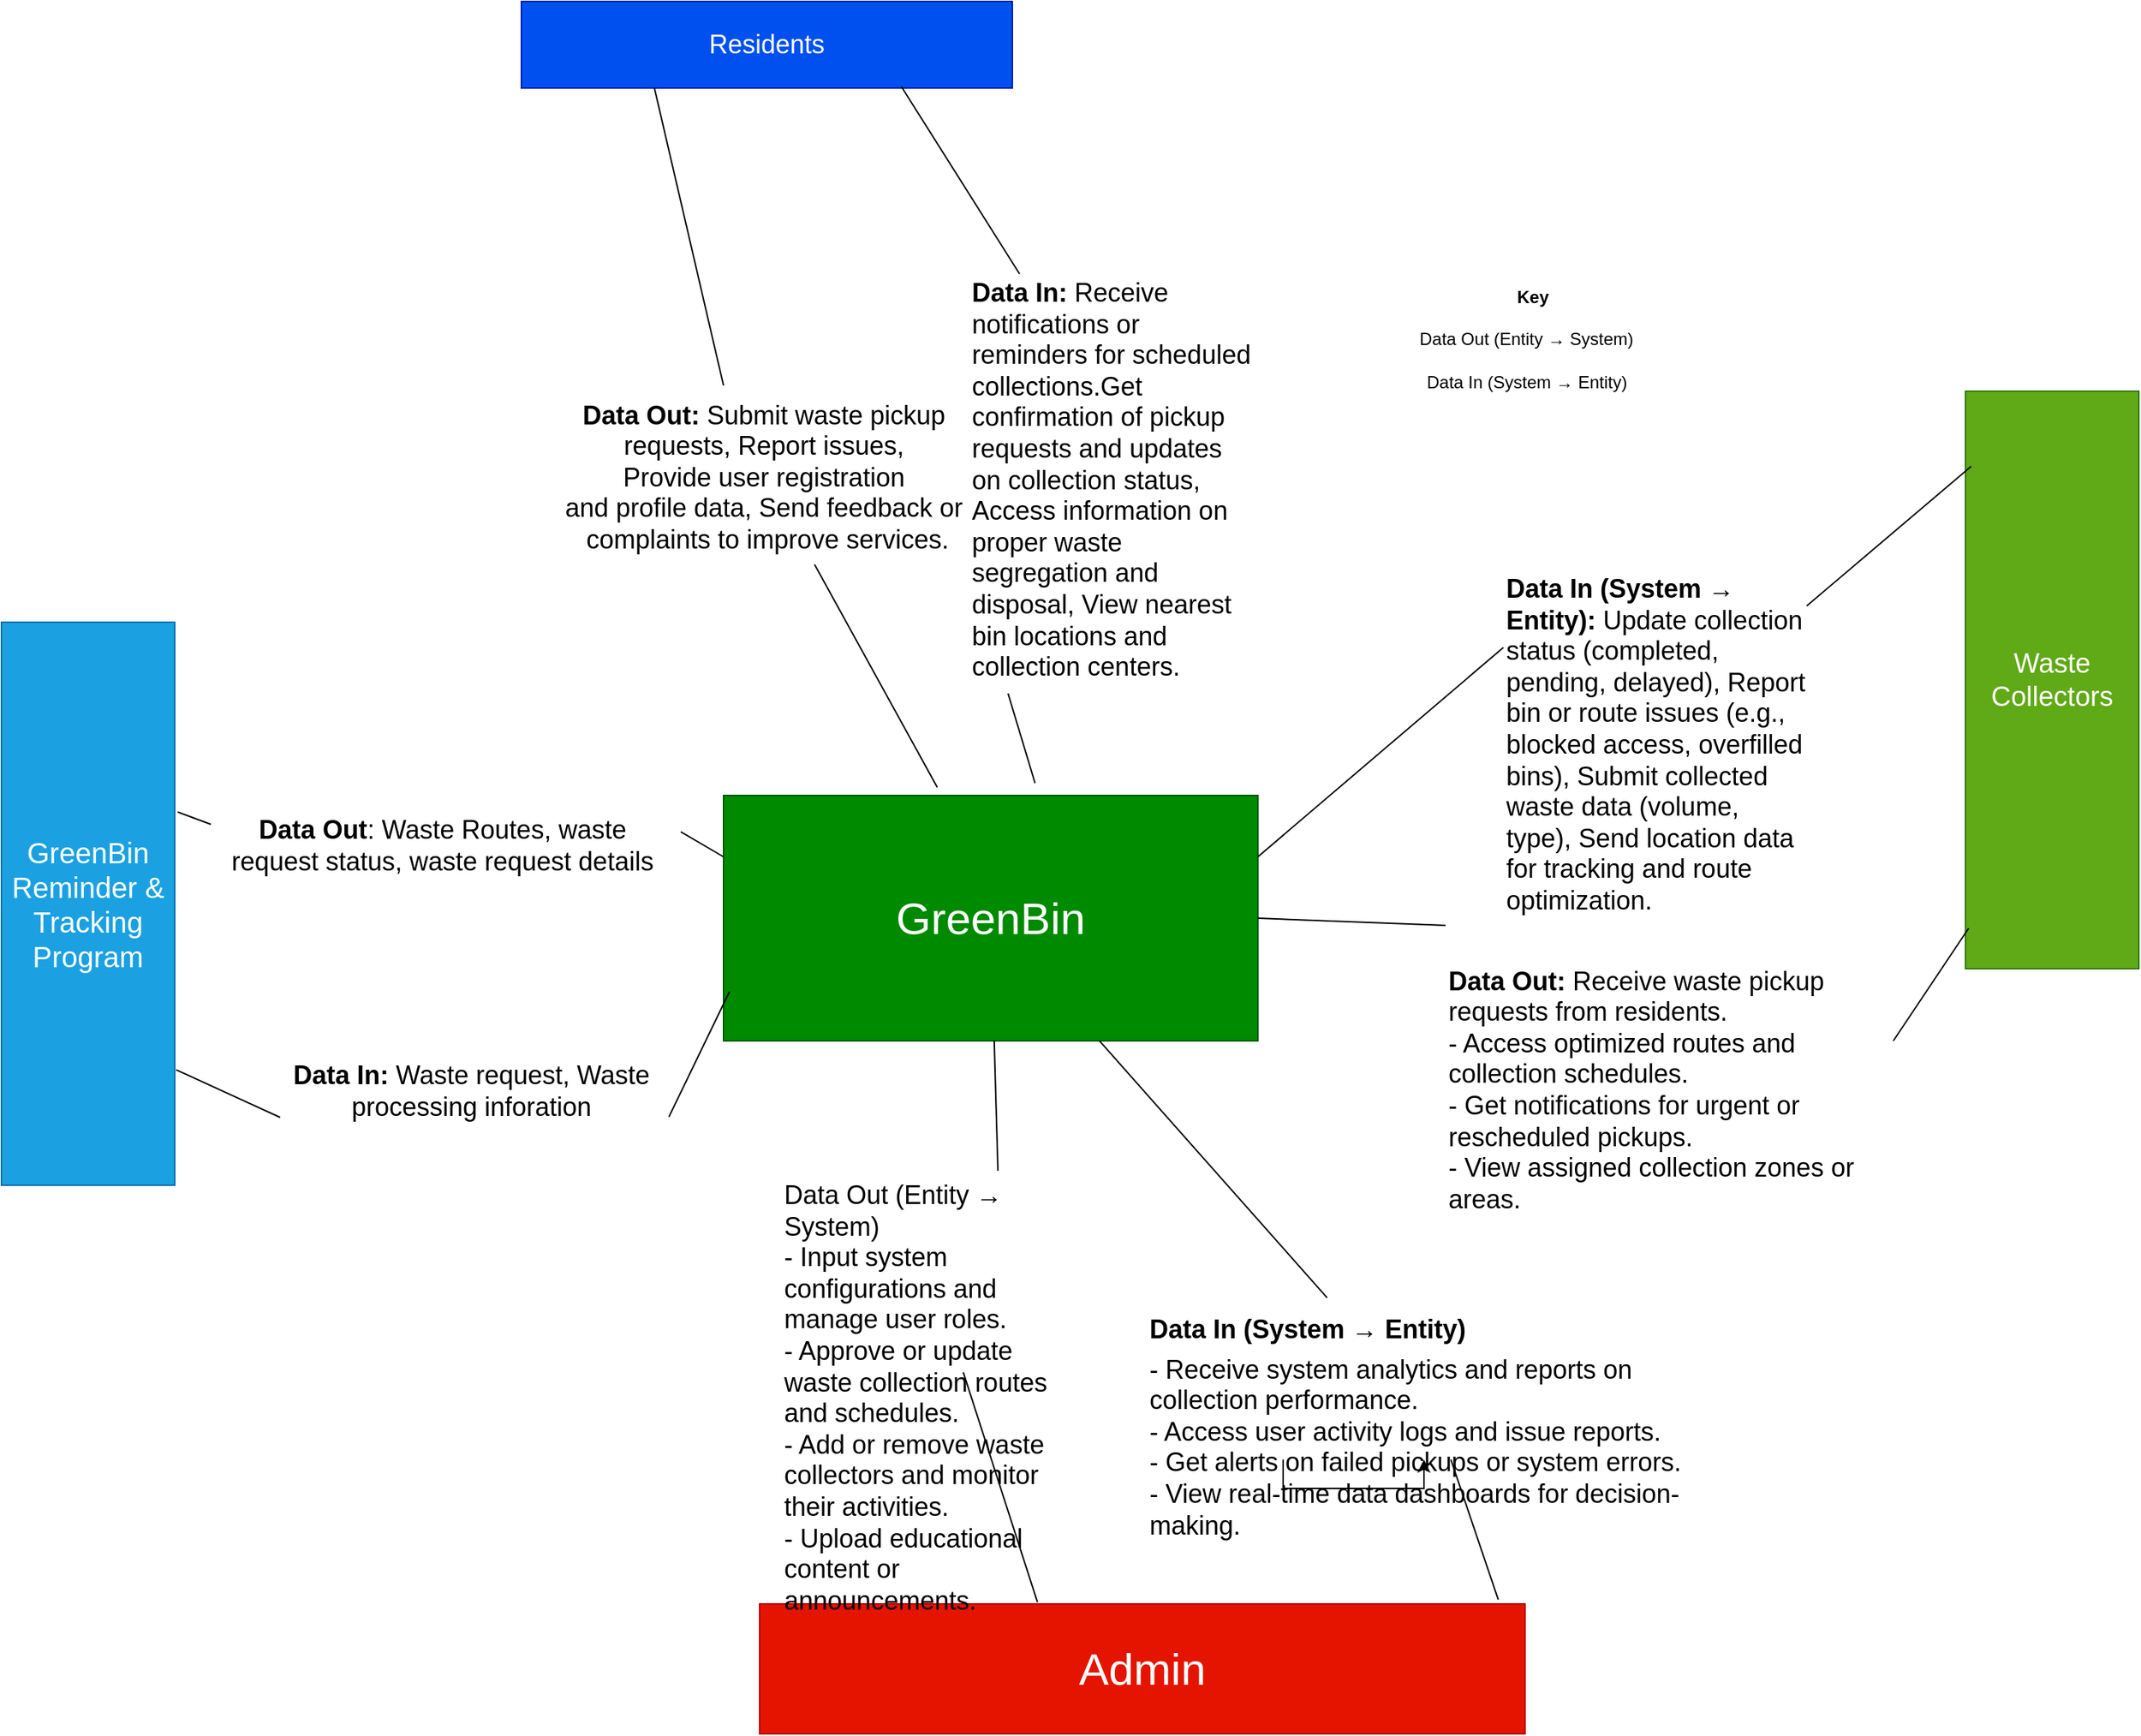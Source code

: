 <mxfile version="28.1.2">
  <diagram name="Page-1" id="SKL_O5HkU65HPCDYgbow">
    <mxGraphModel dx="3700" dy="2803" grid="1" gridSize="10" guides="1" tooltips="1" connect="1" arrows="1" fold="1" page="1" pageScale="1" pageWidth="850" pageHeight="1100" math="0" shadow="0">
      <root>
        <mxCell id="0" />
        <mxCell id="1" parent="0" />
        <mxCell id="K0NLjFJOnKxEMFoaCPSg-2" value="GreenBin" style="rounded=0;whiteSpace=wrap;html=1;fillColor=#008a00;strokeColor=#005700;fontColor=#ffffff;fontSize=31;" parent="1" vertex="1">
          <mxGeometry x="160" y="390" width="370" height="170" as="geometry" />
        </mxCell>
        <mxCell id="K0NLjFJOnKxEMFoaCPSg-3" value="Residents" style="rounded=0;whiteSpace=wrap;html=1;fillColor=#0050ef;fontColor=#ffffff;strokeColor=#001DBC;fontSize=18;" parent="1" vertex="1">
          <mxGeometry x="20" y="-160" width="340" height="60" as="geometry" />
        </mxCell>
        <mxCell id="K0NLjFJOnKxEMFoaCPSg-5" value="Waste Collectors" style="rounded=0;whiteSpace=wrap;html=1;fillColor=#60a917;fontColor=#ffffff;strokeColor=#2D7600;fontSize=19;" parent="1" vertex="1">
          <mxGeometry x="1020" y="110" width="120" height="400" as="geometry" />
        </mxCell>
        <mxCell id="K0NLjFJOnKxEMFoaCPSg-8" value="Admin" style="rounded=0;whiteSpace=wrap;html=1;fillColor=#e51400;fontColor=#ffffff;strokeColor=#B20000;fontSize=31;" parent="1" vertex="1">
          <mxGeometry x="185" y="950" width="530" height="90" as="geometry" />
        </mxCell>
        <mxCell id="K0NLjFJOnKxEMFoaCPSg-16" value="" style="endArrow=none;html=1;rounded=0;entryX=0.4;entryY=-0.033;entryDx=0;entryDy=0;entryPerimeter=0;" parent="1" source="K0NLjFJOnKxEMFoaCPSg-13" target="K0NLjFJOnKxEMFoaCPSg-2" edge="1">
          <mxGeometry width="50" height="50" relative="1" as="geometry">
            <mxPoint x="400" y="480" as="sourcePoint" />
            <mxPoint x="450" y="430" as="targetPoint" />
          </mxGeometry>
        </mxCell>
        <mxCell id="K0NLjFJOnKxEMFoaCPSg-17" value="" style="endArrow=none;html=1;rounded=0;entryX=0.583;entryY=-0.05;entryDx=0;entryDy=0;entryPerimeter=0;exitX=0.135;exitY=1.015;exitDx=0;exitDy=0;exitPerimeter=0;" parent="1" source="K0NLjFJOnKxEMFoaCPSg-21" target="K0NLjFJOnKxEMFoaCPSg-2" edge="1">
          <mxGeometry width="50" height="50" relative="1" as="geometry">
            <mxPoint x="369.86" y="251.98" as="sourcePoint" />
            <mxPoint x="455.86" y="379.98" as="targetPoint" />
          </mxGeometry>
        </mxCell>
        <mxCell id="K0NLjFJOnKxEMFoaCPSg-18" value="" style="endArrow=none;html=1;rounded=0;exitX=0.271;exitY=1;exitDx=0;exitDy=0;exitPerimeter=0;entryX=0.4;entryY=-0.033;entryDx=0;entryDy=0;entryPerimeter=0;" parent="1" source="K0NLjFJOnKxEMFoaCPSg-3" target="K0NLjFJOnKxEMFoaCPSg-13" edge="1">
          <mxGeometry width="50" height="50" relative="1" as="geometry">
            <mxPoint x="292" y="260" as="sourcePoint" />
            <mxPoint x="358" y="378" as="targetPoint" />
          </mxGeometry>
        </mxCell>
        <mxCell id="K0NLjFJOnKxEMFoaCPSg-13" value="&lt;div&gt;&lt;b&gt;Data Out:&amp;nbsp;&lt;/b&gt;&lt;span style=&quot;background-color: transparent; color: light-dark(rgb(0, 0, 0), rgb(255, 255, 255));&quot;&gt;Submit waste pickup&amp;nbsp;&lt;/span&gt;&lt;/div&gt;&lt;div&gt;&lt;span style=&quot;background-color: transparent; color: light-dark(rgb(0, 0, 0), rgb(255, 255, 255));&quot;&gt;requests, &lt;/span&gt;&lt;span style=&quot;background-color: transparent; color: light-dark(rgb(0, 0, 0), rgb(255, 255, 255));&quot;&gt;Report issues,&amp;nbsp;&lt;/span&gt;&lt;/div&gt;&lt;div&gt;&lt;span style=&quot;background-color: transparent; color: light-dark(rgb(0, 0, 0), rgb(255, 255, 255));&quot;&gt;Provide user registration&amp;nbsp;&lt;/span&gt;&lt;/div&gt;&lt;div&gt;&lt;span style=&quot;background-color: transparent; color: light-dark(rgb(0, 0, 0), rgb(255, 255, 255));&quot;&gt;and profile data,&lt;/span&gt;&lt;span style=&quot;background-color: transparent; color: light-dark(rgb(0, 0, 0), rgb(255, 255, 255));&quot;&gt;&amp;nbsp;Send feedback or&amp;nbsp;&lt;/span&gt;&lt;/div&gt;&lt;div&gt;&lt;span style=&quot;background-color: transparent; color: light-dark(rgb(0, 0, 0), rgb(255, 255, 255));&quot;&gt;complaints to improve services.&lt;/span&gt;&lt;/div&gt;" style="text;html=1;align=center;verticalAlign=middle;resizable=0;points=[];autosize=1;strokeColor=none;fillColor=none;fontSize=18;" parent="1" vertex="1">
          <mxGeometry x="40" y="110" width="300" height="120" as="geometry" />
        </mxCell>
        <mxCell id="K0NLjFJOnKxEMFoaCPSg-22" value="" style="endArrow=none;html=1;rounded=0;entryX=0.175;entryY=0.013;entryDx=0;entryDy=0;entryPerimeter=0;exitX=0.774;exitY=0.983;exitDx=0;exitDy=0;exitPerimeter=0;" parent="1" source="K0NLjFJOnKxEMFoaCPSg-3" target="K0NLjFJOnKxEMFoaCPSg-21" edge="1">
          <mxGeometry width="50" height="50" relative="1" as="geometry">
            <mxPoint x="463" y="79" as="sourcePoint" />
            <mxPoint x="380" y="377" as="targetPoint" />
          </mxGeometry>
        </mxCell>
        <mxCell id="K0NLjFJOnKxEMFoaCPSg-21" value="&lt;b&gt;Data In:&lt;/b&gt; Receive notifications or reminders for scheduled collections.Get confirmation of pickup requests and updates on collection status, Access information on proper waste segregation and disposal,&amp;nbsp;&lt;span style=&quot;background-color: transparent; color: light-dark(rgb(0, 0, 0), rgb(255, 255, 255));&quot;&gt;View nearest bin locations and collection centers.&lt;/span&gt;" style="text;whiteSpace=wrap;html=1;fontSize=18;" parent="1" vertex="1">
          <mxGeometry x="330" y="25" width="200" height="290" as="geometry" />
        </mxCell>
        <mxCell id="K0NLjFJOnKxEMFoaCPSg-33" value="" style="endArrow=none;html=1;rounded=0;exitX=1;exitY=0.25;exitDx=0;exitDy=0;entryX=0.033;entryY=0.13;entryDx=0;entryDy=0;entryPerimeter=0;" parent="1" source="K0NLjFJOnKxEMFoaCPSg-27" target="K0NLjFJOnKxEMFoaCPSg-5" edge="1">
          <mxGeometry width="50" height="50" relative="1" as="geometry">
            <mxPoint x="680" y="500" as="sourcePoint" />
            <mxPoint x="730" y="450" as="targetPoint" />
          </mxGeometry>
        </mxCell>
        <mxCell id="K0NLjFJOnKxEMFoaCPSg-34" value="" style="endArrow=none;html=1;rounded=0;exitX=1;exitY=1;exitDx=0;exitDy=0;entryX=0.018;entryY=0.93;entryDx=0;entryDy=0;entryPerimeter=0;" parent="1" source="K0NLjFJOnKxEMFoaCPSg-30" target="K0NLjFJOnKxEMFoaCPSg-5" edge="1">
          <mxGeometry width="50" height="50" relative="1" as="geometry">
            <mxPoint x="580" y="540.5" as="sourcePoint" />
            <mxPoint x="1280" y="500" as="targetPoint" />
          </mxGeometry>
        </mxCell>
        <mxCell id="K0NLjFJOnKxEMFoaCPSg-35" value="" style="endArrow=none;html=1;rounded=0;exitX=1;exitY=0.25;exitDx=0;exitDy=0;entryX=0;entryY=0.5;entryDx=0;entryDy=0;" parent="1" source="K0NLjFJOnKxEMFoaCPSg-2" target="K0NLjFJOnKxEMFoaCPSg-27" edge="1">
          <mxGeometry width="50" height="50" relative="1" as="geometry">
            <mxPoint x="530" y="433" as="sourcePoint" />
            <mxPoint x="1294" y="322" as="targetPoint" />
          </mxGeometry>
        </mxCell>
        <mxCell id="K0NLjFJOnKxEMFoaCPSg-27" value="&lt;b&gt;Data In (System → Entity): &lt;/b&gt;Update collection status (completed, pending, delayed), Report bin or route issues (e.g., blocked access, overfilled bins), Submit collected waste data (volume, type), Send location data for tracking and route optimization." style="text;whiteSpace=wrap;html=1;fontSize=18;" parent="1" vertex="1">
          <mxGeometry x="700" y="230" width="210" height="115" as="geometry" />
        </mxCell>
        <mxCell id="K0NLjFJOnKxEMFoaCPSg-36" value="" style="endArrow=none;html=1;rounded=0;exitX=1;exitY=0.5;exitDx=0;exitDy=0;entryX=0;entryY=0;entryDx=0;entryDy=0;" parent="1" source="K0NLjFJOnKxEMFoaCPSg-2" target="K0NLjFJOnKxEMFoaCPSg-30" edge="1">
          <mxGeometry width="50" height="50" relative="1" as="geometry">
            <mxPoint x="530" y="475" as="sourcePoint" />
            <mxPoint x="1292" y="642" as="targetPoint" />
          </mxGeometry>
        </mxCell>
        <mxCell id="K0NLjFJOnKxEMFoaCPSg-30" value="&lt;br&gt;&lt;b&gt;Data Out:&lt;/b&gt; Receive waste pickup requests from residents. &lt;br&gt; - Access optimized routes and collection schedules. &lt;br&gt; - Get notifications for urgent or rescheduled pickups. &lt;br&gt; - View assigned collection zones or areas." style="text;whiteSpace=wrap;html=1;fontSize=18;" parent="1" vertex="1">
          <mxGeometry x="660" y="480" width="310" height="80" as="geometry" />
        </mxCell>
        <mxCell id="K0NLjFJOnKxEMFoaCPSg-37" value="" style="endArrow=none;html=1;rounded=0;exitX=0.75;exitY=0;exitDx=0;exitDy=0;" parent="1" source="K0NLjFJOnKxEMFoaCPSg-38" target="K0NLjFJOnKxEMFoaCPSg-2" edge="1">
          <mxGeometry width="50" height="50" relative="1" as="geometry">
            <mxPoint x="400" y="470" as="sourcePoint" />
            <mxPoint x="450" y="420" as="targetPoint" />
            <Array as="points" />
          </mxGeometry>
        </mxCell>
        <mxCell id="K0NLjFJOnKxEMFoaCPSg-39" value="" style="endArrow=none;html=1;rounded=0;exitX=0.363;exitY=-0.013;exitDx=0;exitDy=0;exitPerimeter=0;entryX=0.63;entryY=0.997;entryDx=0;entryDy=0;entryPerimeter=0;" parent="1" source="K0NLjFJOnKxEMFoaCPSg-8" target="K0NLjFJOnKxEMFoaCPSg-38" edge="1">
          <mxGeometry width="50" height="50" relative="1" as="geometry">
            <mxPoint x="242" y="909" as="sourcePoint" />
            <mxPoint x="288" y="560" as="targetPoint" />
            <Array as="points" />
          </mxGeometry>
        </mxCell>
        <mxCell id="K0NLjFJOnKxEMFoaCPSg-38" value="Data Out (Entity → System)&#xa;- Input system configurations and manage user roles.&#xa;- Approve or update waste collection routes and schedules.&#xa;- Add or remove waste collectors and monitor their activities.&#xa;- Upload educational content or announcements." style="text;whiteSpace=wrap;html=1;fontSize=18;" parent="1" vertex="1">
          <mxGeometry x="200" y="650" width="200" height="140" as="geometry" />
        </mxCell>
        <mxCell id="K0NLjFJOnKxEMFoaCPSg-40" value="" style="endArrow=none;html=1;rounded=0;exitX=0.328;exitY=-0.019;exitDx=0;exitDy=0;exitPerimeter=0;" parent="1" source="K0NLjFJOnKxEMFoaCPSg-41" target="K0NLjFJOnKxEMFoaCPSg-2" edge="1">
          <mxGeometry width="50" height="50" relative="1" as="geometry">
            <mxPoint x="450" y="890" as="sourcePoint" />
            <mxPoint x="500" y="840" as="targetPoint" />
          </mxGeometry>
        </mxCell>
        <mxCell id="K0NLjFJOnKxEMFoaCPSg-42" value="" style="endArrow=none;html=1;rounded=0;exitX=0.965;exitY=-0.033;exitDx=0;exitDy=0;exitPerimeter=0;" parent="1" source="K0NLjFJOnKxEMFoaCPSg-8" target="K0NLjFJOnKxEMFoaCPSg-41" edge="1">
          <mxGeometry width="50" height="50" relative="1" as="geometry">
            <mxPoint x="696" y="947" as="sourcePoint" />
            <mxPoint x="408" y="560" as="targetPoint" />
          </mxGeometry>
        </mxCell>
        <mxCell id="K0NLjFJOnKxEMFoaCPSg-41" value="&lt;table&gt;&lt;tbody&gt;&lt;tr&gt;&lt;td data-start=&quot;2049&quot; data-end=&quot;2081&quot; data-col-size=&quot;sm&quot;&gt;&lt;strong data-start=&quot;2051&quot; data-end=&quot;2080&quot;&gt;Data In (System → Entity)&lt;/strong&gt;&lt;/td&gt;&lt;/tr&gt;&lt;/tbody&gt;&lt;/table&gt;&lt;table&gt;&lt;tbody&gt;&lt;tr&gt;&lt;td data-start=&quot;2081&quot; data-end=&quot;2315&quot; data-col-size=&quot;xl&quot;&gt;- Receive system analytics and reports on collection performance. &lt;br&gt; - Access user activity logs and issue reports. &lt;br&gt; - Get alerts on failed pickups or system errors. &lt;br&gt; - View real-time data dashboards for decision-making.&lt;/td&gt;&lt;/tr&gt;&lt;/tbody&gt;&lt;/table&gt;" style="text;whiteSpace=wrap;html=1;fontSize=18;" parent="1" vertex="1">
          <mxGeometry x="450" y="740" width="390" height="110" as="geometry" />
        </mxCell>
        <mxCell id="K0NLjFJOnKxEMFoaCPSg-43" value="Data Out (Entity → System)" style="text;whiteSpace=wrap;html=1;" parent="1" vertex="1">
          <mxGeometry x="640" y="60" width="180" height="40" as="geometry" />
        </mxCell>
        <mxCell id="K0NLjFJOnKxEMFoaCPSg-44" value="Data In (System → Entity)" style="text;whiteSpace=wrap;html=1;" parent="1" vertex="1">
          <mxGeometry x="645" y="90" width="170" height="40" as="geometry" />
        </mxCell>
        <mxCell id="K0NLjFJOnKxEMFoaCPSg-45" value="&lt;b&gt;Key&lt;/b&gt;" style="text;html=1;align=center;verticalAlign=middle;resizable=0;points=[];autosize=1;strokeColor=none;fillColor=none;" parent="1" vertex="1">
          <mxGeometry x="695" y="30" width="50" height="30" as="geometry" />
        </mxCell>
        <mxCell id="-1z5cHEvAQGnIMp2Sesx-1" value="GreenBin&lt;br&gt;Reminder &amp;amp; Tracking&lt;br&gt;Program" style="rounded=0;whiteSpace=wrap;html=1;fillColor=#1ba1e2;fontColor=#ffffff;strokeColor=#006EAF;fontSize=20;" parent="1" vertex="1">
          <mxGeometry x="-340" y="270" width="120" height="390" as="geometry" />
        </mxCell>
        <mxCell id="-1z5cHEvAQGnIMp2Sesx-2" value="" style="endArrow=none;html=1;rounded=0;entryX=0;entryY=0.25;entryDx=0;entryDy=0;exitX=1.017;exitY=0.337;exitDx=0;exitDy=0;exitPerimeter=0;" parent="1" source="-1z5cHEvAQGnIMp2Sesx-3" target="K0NLjFJOnKxEMFoaCPSg-2" edge="1">
          <mxGeometry width="50" height="50" relative="1" as="geometry">
            <mxPoint x="-130" y="440" as="sourcePoint" />
            <mxPoint x="-88" y="514" as="targetPoint" />
          </mxGeometry>
        </mxCell>
        <mxCell id="-1z5cHEvAQGnIMp2Sesx-4" value="" style="endArrow=none;html=1;rounded=0;entryX=0;entryY=0.25;entryDx=0;entryDy=0;exitX=1.017;exitY=0.337;exitDx=0;exitDy=0;exitPerimeter=0;" parent="1" source="-1z5cHEvAQGnIMp2Sesx-1" target="-1z5cHEvAQGnIMp2Sesx-3" edge="1">
          <mxGeometry width="50" height="50" relative="1" as="geometry">
            <mxPoint x="-218" y="451" as="sourcePoint" />
            <mxPoint x="160" y="433" as="targetPoint" />
          </mxGeometry>
        </mxCell>
        <mxCell id="-1z5cHEvAQGnIMp2Sesx-3" value="&lt;b&gt;Data Out&lt;/b&gt;: Waste Routes, waste&lt;br&gt;&lt;div&gt;request status, waste request details&lt;/div&gt;" style="text;html=1;align=center;verticalAlign=middle;resizable=0;points=[];autosize=1;strokeColor=none;fillColor=none;fontSize=18;" parent="1" vertex="1">
          <mxGeometry x="-195" y="395" width="320" height="60" as="geometry" />
        </mxCell>
        <mxCell id="-1z5cHEvAQGnIMp2Sesx-6" value="" style="endArrow=none;html=1;rounded=0;entryX=0.011;entryY=0.8;entryDx=0;entryDy=0;exitX=1.008;exitY=0.795;exitDx=0;exitDy=0;exitPerimeter=0;entryPerimeter=0;" parent="1" source="-1z5cHEvAQGnIMp2Sesx-5" target="K0NLjFJOnKxEMFoaCPSg-2" edge="1">
          <mxGeometry width="50" height="50" relative="1" as="geometry">
            <mxPoint x="-144" y="608" as="sourcePoint" />
            <mxPoint x="-66" y="560" as="targetPoint" />
          </mxGeometry>
        </mxCell>
        <mxCell id="-1z5cHEvAQGnIMp2Sesx-7" value="" style="endArrow=none;html=1;rounded=0;entryX=0.011;entryY=0.8;entryDx=0;entryDy=0;exitX=1.008;exitY=0.795;exitDx=0;exitDy=0;exitPerimeter=0;entryPerimeter=0;" parent="1" source="-1z5cHEvAQGnIMp2Sesx-1" target="-1z5cHEvAQGnIMp2Sesx-5" edge="1">
          <mxGeometry width="50" height="50" relative="1" as="geometry">
            <mxPoint x="-219" y="630" as="sourcePoint" />
            <mxPoint x="164" y="526" as="targetPoint" />
          </mxGeometry>
        </mxCell>
        <mxCell id="-1z5cHEvAQGnIMp2Sesx-5" value="&lt;div&gt;&lt;b&gt;Data In: &lt;/b&gt;Waste request, Waste&lt;/div&gt;&lt;div&gt;processing inforation&lt;/div&gt;" style="text;html=1;align=center;verticalAlign=middle;resizable=0;points=[];autosize=1;strokeColor=none;fillColor=none;fontSize=18;" parent="1" vertex="1">
          <mxGeometry x="-150" y="565" width="270" height="60" as="geometry" />
        </mxCell>
        <mxCell id="age3ks6aTax1BiGeVL9e-1" style="edgeStyle=orthogonalEdgeStyle;rounded=0;orthogonalLoop=1;jettySize=auto;html=1;exitX=0.25;exitY=1;exitDx=0;exitDy=0;" edge="1" parent="1" source="K0NLjFJOnKxEMFoaCPSg-41" target="K0NLjFJOnKxEMFoaCPSg-41">
          <mxGeometry relative="1" as="geometry" />
        </mxCell>
      </root>
    </mxGraphModel>
  </diagram>
</mxfile>
